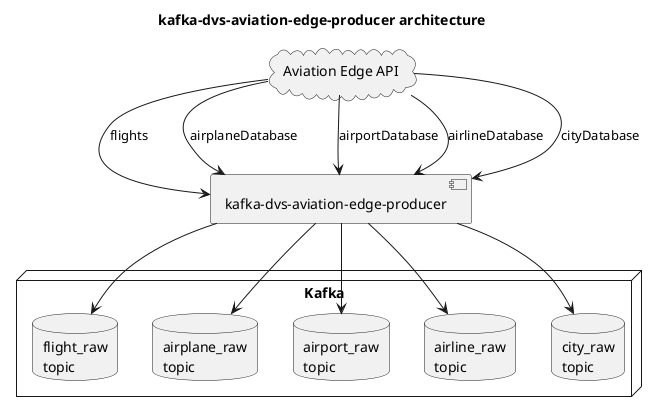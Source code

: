 @startuml

title kafka-dvs-aviation-edge-producer architecture

cloud "Aviation Edge API" as AE_API

[kafka-dvs-aviation-edge-producer] as Producer

node Kafka {
    database "flight_raw\ntopic" as RawFlightTopic
    database "airplane_raw\ntopic" as RawAirplaneTopic
    database "airport_raw\ntopic" as RawAirportTopic
    database "airline_raw\ntopic" as RawAirlineTopic
    database "city_raw\ntopic" as RawCityTopic
}

AE_API --> Producer : flights
AE_API --> Producer : airplaneDatabase
AE_API --> Producer : airportDatabase
AE_API --> Producer : airlineDatabase
AE_API --> Producer : cityDatabase
Producer --> RawFlightTopic
Producer --> RawAirplaneTopic
Producer --> RawAirportTopic
Producer --> RawAirlineTopic
Producer --> RawCityTopic

@enduml
